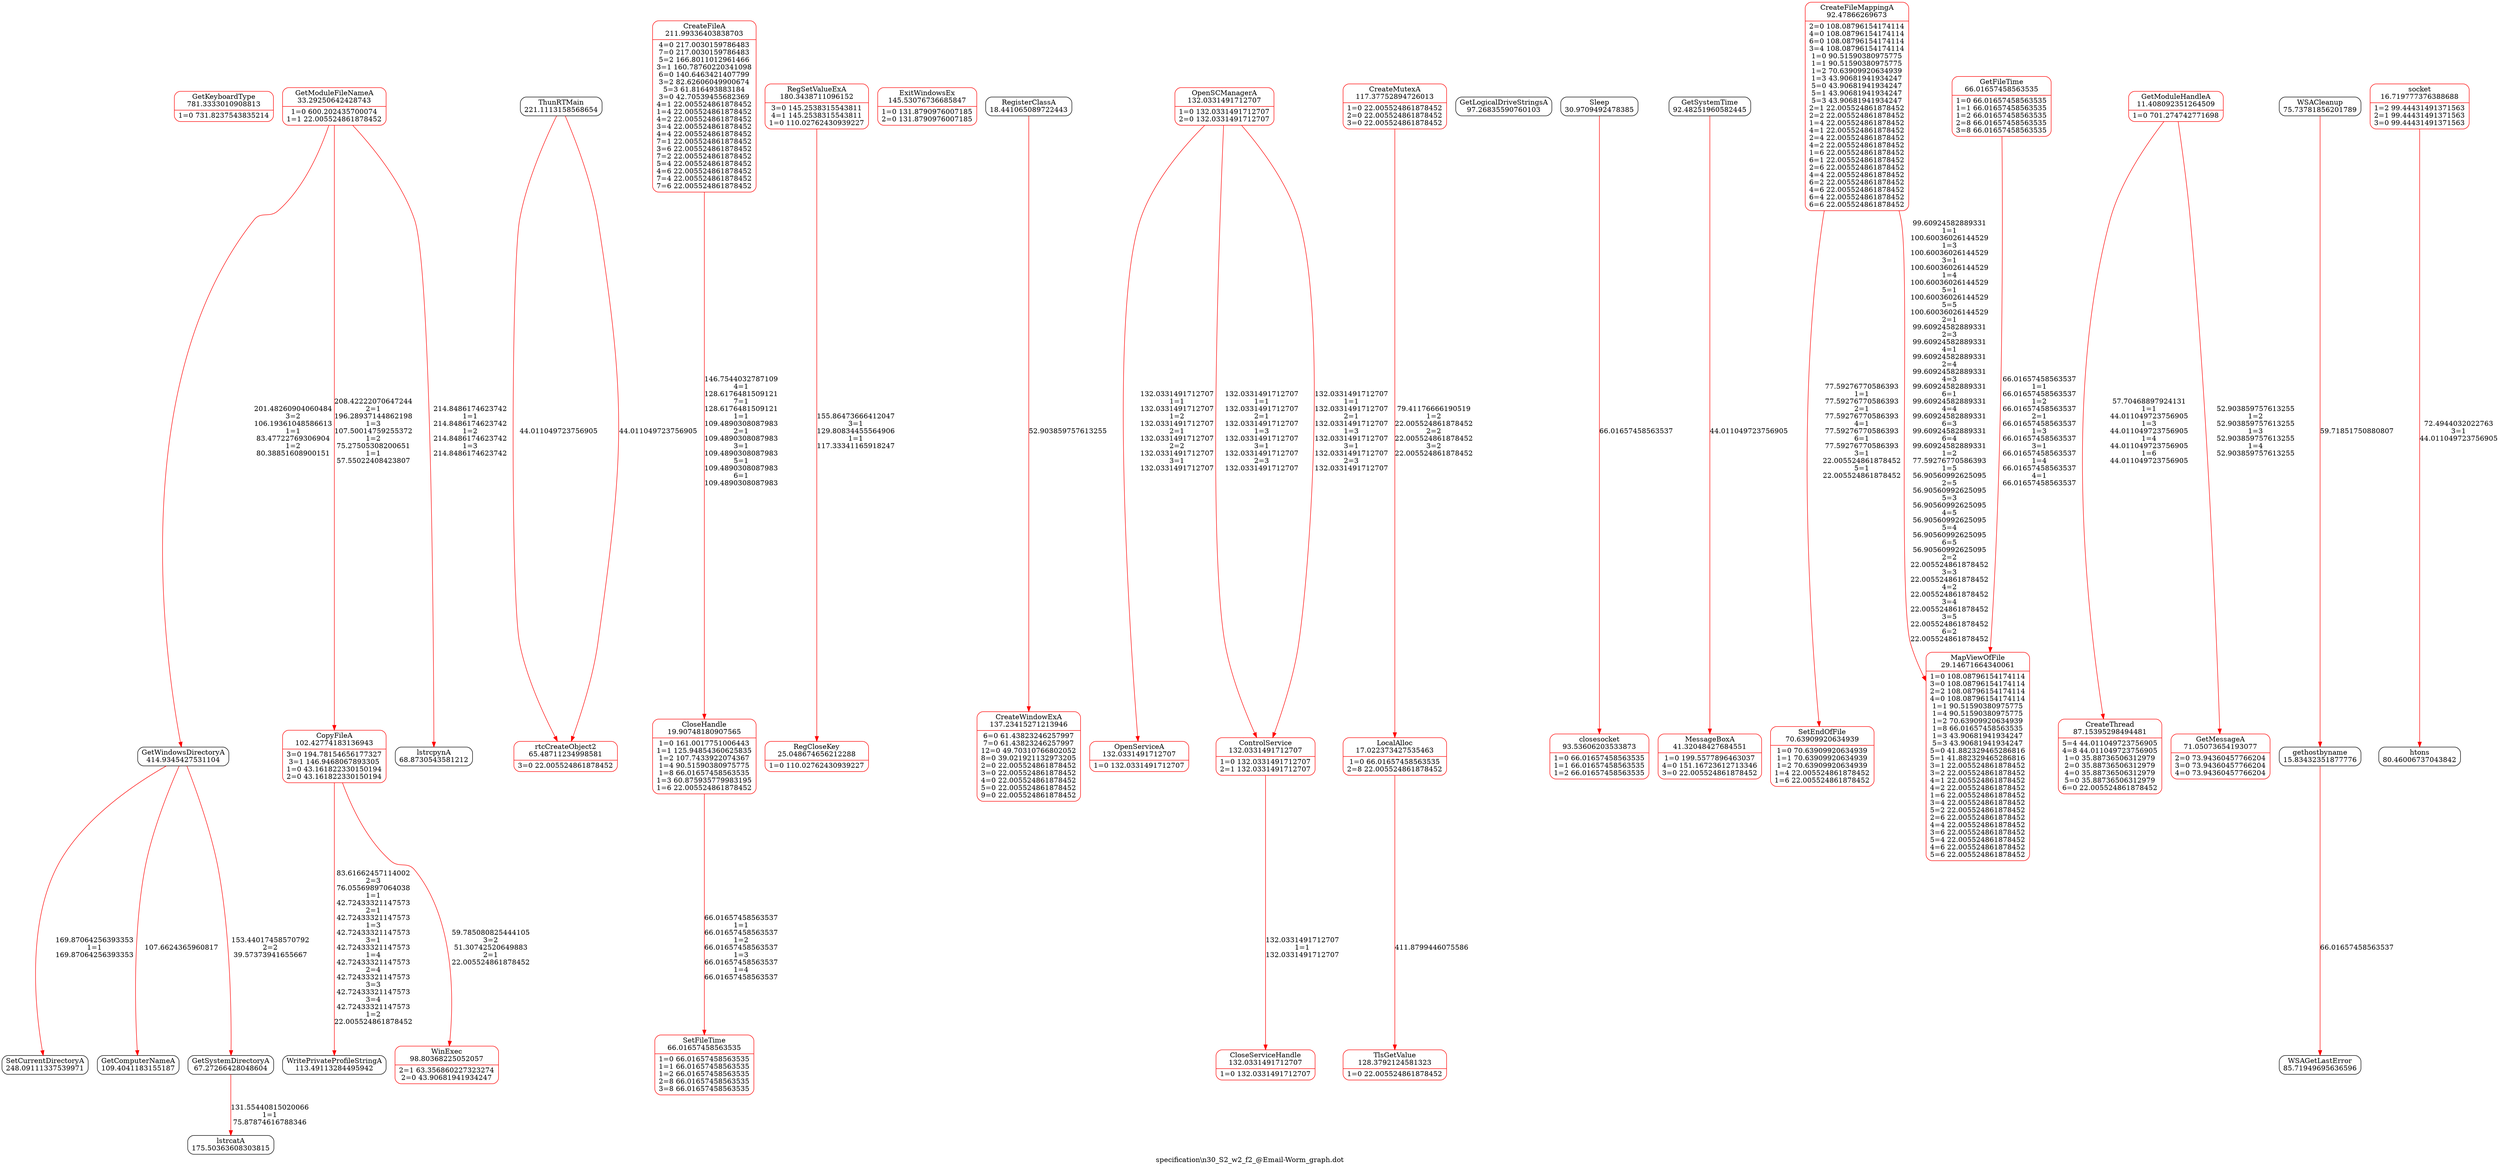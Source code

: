 digraph graphname { node [style=rounded]; label="specification\\n30_S2_w2_f2_@Email-Worm_graph.dot";
GetKeyboardType	 [shape=record label="{GetKeyboardType\n781.3333010908813|{1=0 731.8237543835214}}" color=red];
GetWindowsDirectoryA	 [shape=record label="{GetWindowsDirectoryA\n414.9345427531104}" color=black];
SetCurrentDirectoryA	 [shape=record label="{SetCurrentDirectoryA\n248.09111337539971}" color=black];
ThunRTMain	 [shape=record label="{ThunRTMain\n221.1113158568654}" color=black];
CreateFileA	 [shape=record label="{CreateFileA\n211.99336403838703|{4=0 217.0030159786483\n7=0 217.0030159786483\n5=2 166.8011012961466\n3=1 160.78760220341098\n6=0 140.6463421407799\n3=2 82.62606049900674\n5=3 61.816493883184\n3=0 42.70539455682369\n4=1 22.005524861878452\n1=4 22.005524861878452\n4=2 22.005524861878452\n3=4 22.005524861878452\n4=4 22.005524861878452\n7=1 22.005524861878452\n3=6 22.005524861878452\n7=2 22.005524861878452\n5=4 22.005524861878452\n4=6 22.005524861878452\n7=4 22.005524861878452\n7=6 22.005524861878452}}" color=red];
RegSetValueExA	 [shape=record label="{RegSetValueExA\n180.3438711096152|{3=0 145.2538315543811\n4=1 145.2538315543811\n1=0 110.02762430939227}}" color=red];
lstrcatA	 [shape=record label="{lstrcatA\n175.50363608303815}" color=black];
ExitWindowsEx	 [shape=record label="{ExitWindowsEx\n145.53076736685847|{1=0 131.8790976007185\n2=0 131.8790976007185}}" color=red];
CreateWindowExA	 [shape=record label="{CreateWindowExA\n137.23415271213946|{6=0 61.43823246257997\n7=0 61.43823246257997\n12=0 49.70310766802052\n8=0 39.021921132973205\n2=0 22.005524861878452\n3=0 22.005524861878452\n4=0 22.005524861878452\n5=0 22.005524861878452\n9=0 22.005524861878452}}" color=red];
CloseServiceHandle	 [shape=record label="{CloseServiceHandle\n132.0331491712707|{1=0 132.0331491712707}}" color=red];
OpenServiceA	 [shape=record label="{OpenServiceA\n132.0331491712707|{1=0 132.0331491712707}}" color=red];
ControlService	 [shape=record label="{ControlService\n132.0331491712707|{1=0 132.0331491712707\n2=1 132.0331491712707}}" color=red];
OpenSCManagerA	 [shape=record label="{OpenSCManagerA\n132.0331491712707|{1=0 132.0331491712707\n2=0 132.0331491712707}}" color=red];
TlsGetValue	 [shape=record label="{TlsGetValue\n128.3792124581323|{1=0 22.005524861878452}}" color=red];
CreateMutexA	 [shape=record label="{CreateMutexA\n117.37752894726013|{1=0 22.005524861878452\n2=0 22.005524861878452\n3=0 22.005524861878452}}" color=red];
WritePrivateProfileStringA	 [shape=record label="{WritePrivateProfileStringA\n113.49113284495942}" color=black];
GetComputerNameA	 [shape=record label="{GetComputerNameA\n109.4041183155187}" color=black];
CopyFileA	 [shape=record label="{CopyFileA\n102.42774183136943|{3=0 194.78154656177327\n3=1 146.9468067893305\n1=0 43.161822330150194\n2=0 43.161822330150194}}" color=red];
WinExec	 [shape=record label="{WinExec\n98.80368225052057|{2=1 63.356860227323274\n2=0 43.90681941934247}}" color=red];
GetLogicalDriveStringsA	 [shape=record label="{GetLogicalDriveStringsA\n97.26835590760103}" color=black];
closesocket	 [shape=record label="{closesocket\n93.53606203533873|{1=0 66.01657458563535\n1=1 66.01657458563535\n1=2 66.01657458563535}}" color=red];
GetSystemTime	 [shape=record label="{GetSystemTime\n92.48251960582445}" color=black];
CreateFileMappingA	 [shape=record label="{CreateFileMappingA\n92.47866269673|{2=0 108.08796154174114\n4=0 108.08796154174114\n6=0 108.08796154174114\n3=4 108.08796154174114\n1=0 90.51590380975775\n1=1 90.51590380975775\n1=2 70.63909920634939\n1=3 43.90681941934247\n5=0 43.90681941934247\n5=1 43.90681941934247\n5=3 43.90681941934247\n2=1 22.005524861878452\n2=2 22.005524861878452\n1=4 22.005524861878452\n4=1 22.005524861878452\n2=4 22.005524861878452\n4=2 22.005524861878452\n1=6 22.005524861878452\n6=1 22.005524861878452\n2=6 22.005524861878452\n4=4 22.005524861878452\n6=2 22.005524861878452\n4=6 22.005524861878452\n6=4 22.005524861878452\n6=6 22.005524861878452}}" color=red];
CreateThread	 [shape=record label="{CreateThread\n87.15395298494481|{5=4 44.011049723756905\n4=8 44.011049723756905\n1=0 35.88736506312979\n2=0 35.88736506312979\n4=0 35.88736506312979\n5=0 35.88736506312979\n6=0 22.005524861878452}}" color=red];
WSAGetLastError	 [shape=record label="{WSAGetLastError\n85.71949695636596}" color=black];
htons	 [shape=record label="{htons\n80.46006737043842}" color=black];
WSACleanup	 [shape=record label="{WSACleanup\n75.73781856201789}" color=black];
GetMessageA	 [shape=record label="{GetMessageA\n71.05073654193077|{2=0 73.94360457766204\n3=0 73.94360457766204\n4=0 73.94360457766204}}" color=red];
SetEndOfFile	 [shape=record label="{SetEndOfFile\n70.63909920634939|{1=0 70.63909920634939\n1=1 70.63909920634939\n1=2 70.63909920634939\n1=4 22.005524861878452\n1=6 22.005524861878452}}" color=red];
lstrcpynA	 [shape=record label="{lstrcpynA\n68.8730543581212}" color=black];
GetSystemDirectoryA	 [shape=record label="{GetSystemDirectoryA\n67.27266428048604}" color=black];
GetFileTime	 [shape=record label="{GetFileTime\n66.01657458563535|{1=0 66.01657458563535\n1=1 66.01657458563535\n1=2 66.01657458563535\n2=8 66.01657458563535\n3=8 66.01657458563535}}" color=red];
SetFileTime	 [shape=record label="{SetFileTime\n66.01657458563535|{1=0 66.01657458563535\n1=1 66.01657458563535\n1=2 66.01657458563535\n2=8 66.01657458563535\n3=8 66.01657458563535}}" color=red];
rtcCreateObject2	 [shape=record label="{rtcCreateObject2\n65.48711234998581|{3=0 22.005524861878452}}" color=red];
GetModuleFileNameA	 [shape=record label="{GetModuleFileNameA\n33.29250642428743|{1=0 600.202435700074\n1=1 22.005524861878452}}" color=red];
CloseHandle	 [shape=record label="{CloseHandle\n19.90748180907565|{1=0 161.0017751006443\n1=1 125.94854360625835\n1=2 107.7433922074367\n1=4 90.51590380975775\n1=8 66.01657458563535\n1=3 60.875935779983195\n1=6 22.005524861878452}}" color=red];
RegCloseKey	 [shape=record label="{RegCloseKey\n25.048674656212288|{1=0 110.02762430939227}}" color=red];
RegisterClassA	 [shape=record label="{RegisterClassA\n18.441065089722443}" color=black];
LocalAlloc	 [shape=record label="{LocalAlloc\n17.022373427535463|{1=0 66.01657458563535\n2=8 22.005524861878452}}" color=red];
Sleep	 [shape=record label="{Sleep\n30.9709492478385}" color=black];
MessageBoxA	 [shape=record label="{MessageBoxA\n41.32048427684551|{1=0 199.5577896463037\n4=0 151.16723612713346\n3=0 22.005524861878452}}" color=red];
MapViewOfFile	 [shape=record label="{MapViewOfFile\n29.14671664340061|{1=0 108.08796154174114\n3=0 108.08796154174114\n2=2 108.08796154174114\n4=0 108.08796154174114\n1=1 90.51590380975775\n1=4 90.51590380975775\n1=2 70.63909920634939\n1=8 66.01657458563535\n1=3 43.90681941934247\n5=3 43.90681941934247\n5=0 41.882329465286816\n5=1 41.882329465286816\n3=1 22.005524861878452\n3=2 22.005524861878452\n4=1 22.005524861878452\n4=2 22.005524861878452\n1=6 22.005524861878452\n3=4 22.005524861878452\n5=2 22.005524861878452\n2=6 22.005524861878452\n4=4 22.005524861878452\n3=6 22.005524861878452\n5=4 22.005524861878452\n4=6 22.005524861878452\n5=6 22.005524861878452}}" color=red];
GetModuleHandleA	 [shape=record label="{GetModuleHandleA\n11.408092351264509|{1=0 701.274742771698}}" color=red];
gethostbyname	 [shape=record label="{gethostbyname\n15.83432351877776}" color=black];
socket	 [shape=record label="{socket\n16.719777376388688|{1=2 99.44431491371563\n2=1 99.44431491371563\n3=0 99.44431491371563}}" color=red];
GetModuleFileNameA->GetWindowsDirectoryA	 [label="201.48260904060484\n3=2\n106.19361048586613\n1=1\n83.47722769306904\n1=2\n80.38851608900151" color=red];
GetWindowsDirectoryA->SetCurrentDirectoryA	 [label="169.87064256393353\n1=1\n169.87064256393353" color=red];
ThunRTMain->rtcCreateObject2	 [label="44.011049723756905" color=red];
CreateFileA->CloseHandle	 [label="146.7544032787109\n4=1\n128.6176481509121\n7=1\n128.6176481509121\n1=1\n109.4890308087983\n2=1\n109.4890308087983\n3=1\n109.4890308087983\n5=1\n109.4890308087983\n6=1\n109.4890308087983" color=red];
RegSetValueExA->RegCloseKey	 [label="155.86473666412047\n3=1\n129.80834455564906\n1=1\n117.33341165918247" color=red];
GetSystemDirectoryA->lstrcatA	 [label="131.55440815020066\n1=1\n75.87874616788346" color=red];
RegisterClassA->CreateWindowExA	 [label="52.903859757613255" color=red];
ControlService->CloseServiceHandle	 [label="132.0331491712707\n1=1\n132.0331491712707" color=red];
OpenSCManagerA->OpenServiceA	 [label="132.0331491712707\n1=1\n132.0331491712707\n1=2\n132.0331491712707\n2=1\n132.0331491712707\n2=2\n132.0331491712707\n3=1\n132.0331491712707" color=red];
OpenSCManagerA->ControlService	 [label="132.0331491712707\n1=1\n132.0331491712707\n2=1\n132.0331491712707\n1=3\n132.0331491712707\n3=1\n132.0331491712707\n2=3\n132.0331491712707" color=red];
OpenSCManagerA->ControlService	 [label="132.0331491712707\n1=1\n132.0331491712707\n2=1\n132.0331491712707\n1=3\n132.0331491712707\n3=1\n132.0331491712707\n2=3\n132.0331491712707" color=red];
LocalAlloc->TlsGetValue	 [label="411.8799446075586" color=red];
CreateMutexA->LocalAlloc	 [label="79.41176666190519\n1=2\n22.005524861878452\n2=2\n22.005524861878452\n3=2\n22.005524861878452" color=red];
CopyFileA->WritePrivateProfileStringA	 [label="83.61662457114002\n2=3\n76.05569897064038\n1=1\n42.72433321147573\n2=1\n42.72433321147573\n1=3\n42.72433321147573\n3=1\n42.72433321147573\n1=4\n42.72433321147573\n2=4\n42.72433321147573\n3=3\n42.72433321147573\n3=4\n42.72433321147573\n1=2\n22.005524861878452" color=red];
GetWindowsDirectoryA->GetComputerNameA	 [label="107.6624365960817" color=red];
GetModuleFileNameA->CopyFileA	 [label="208.42222070647244\n2=1\n196.28937144862198\n1=3\n107.50014759255372\n1=2\n75.27505308200651\n1=1\n57.55022408423807" color=red];
CopyFileA->WinExec	 [label="59.785080825444105\n3=2\n51.30742520649883\n2=1\n22.005524861878452" color=red];
Sleep->closesocket	 [label="66.01657458563537" color=red];
GetSystemTime->MessageBoxA	 [label="44.011049723756905" color=red];
CreateFileMappingA->MapViewOfFile	 [label="99.60924582889331\n1=1\n100.60036026144529\n1=3\n100.60036026144529\n3=1\n100.60036026144529\n1=4\n100.60036026144529\n5=1\n100.60036026144529\n5=5\n100.60036026144529\n2=1\n99.60924582889331\n2=3\n99.60924582889331\n4=1\n99.60924582889331\n2=4\n99.60924582889331\n4=3\n99.60924582889331\n6=1\n99.60924582889331\n4=4\n99.60924582889331\n6=3\n99.60924582889331\n6=4\n99.60924582889331\n1=2\n77.59276770586393\n1=5\n56.90560992625095\n2=5\n56.90560992625095\n5=3\n56.90560992625095\n4=5\n56.90560992625095\n5=4\n56.90560992625095\n6=5\n56.90560992625095\n2=2\n22.005524861878452\n3=3\n22.005524861878452\n4=2\n22.005524861878452\n3=4\n22.005524861878452\n3=5\n22.005524861878452\n6=2\n22.005524861878452" color=red];
GetModuleHandleA->CreateThread	 [label="57.70468897924131\n1=1\n44.011049723756905\n1=3\n44.011049723756905\n1=4\n44.011049723756905\n1=6\n44.011049723756905" color=red];
gethostbyname->WSAGetLastError	 [label="66.01657458563537" color=red];
socket->htons	 [label="72.4944032022763\n3=1\n44.011049723756905" color=red];
WSACleanup->gethostbyname	 [label="59.71851750880807" color=red];
GetModuleHandleA->GetMessageA	 [label="52.903859757613255\n1=2\n52.903859757613255\n1=3\n52.903859757613255\n1=4\n52.903859757613255" color=red];
CreateFileMappingA->SetEndOfFile	 [label="77.59276770586393\n1=1\n77.59276770586393\n2=1\n77.59276770586393\n4=1\n77.59276770586393\n6=1\n77.59276770586393\n3=1\n22.005524861878452\n5=1\n22.005524861878452" color=red];
GetModuleFileNameA->lstrcpynA	 [label="214.8486174623742\n1=1\n214.8486174623742\n1=2\n214.8486174623742\n1=3\n214.8486174623742" color=red];
GetWindowsDirectoryA->GetSystemDirectoryA	 [label="153.44017458570792\n2=2\n39.57373941655667" color=red];
GetFileTime->MapViewOfFile	 [label="66.01657458563537\n1=1\n66.01657458563537\n1=2\n66.01657458563537\n2=1\n66.01657458563537\n1=3\n66.01657458563537\n3=1\n66.01657458563537\n1=4\n66.01657458563537\n4=1\n66.01657458563537" color=red];
CloseHandle->SetFileTime	 [label="66.01657458563537\n1=1\n66.01657458563537\n1=2\n66.01657458563537\n1=3\n66.01657458563537\n1=4\n66.01657458563537" color=red];
ThunRTMain->rtcCreateObject2	 [label="44.011049723756905" color=red];
}
